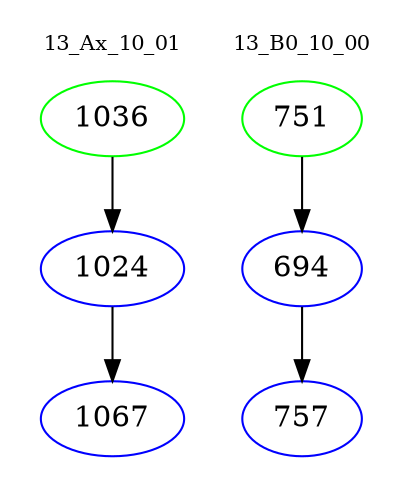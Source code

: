 digraph{
subgraph cluster_0 {
color = white
label = "13_Ax_10_01";
fontsize=10;
T0_1036 [label="1036", color="green"]
T0_1036 -> T0_1024 [color="black"]
T0_1024 [label="1024", color="blue"]
T0_1024 -> T0_1067 [color="black"]
T0_1067 [label="1067", color="blue"]
}
subgraph cluster_1 {
color = white
label = "13_B0_10_00";
fontsize=10;
T1_751 [label="751", color="green"]
T1_751 -> T1_694 [color="black"]
T1_694 [label="694", color="blue"]
T1_694 -> T1_757 [color="black"]
T1_757 [label="757", color="blue"]
}
}
